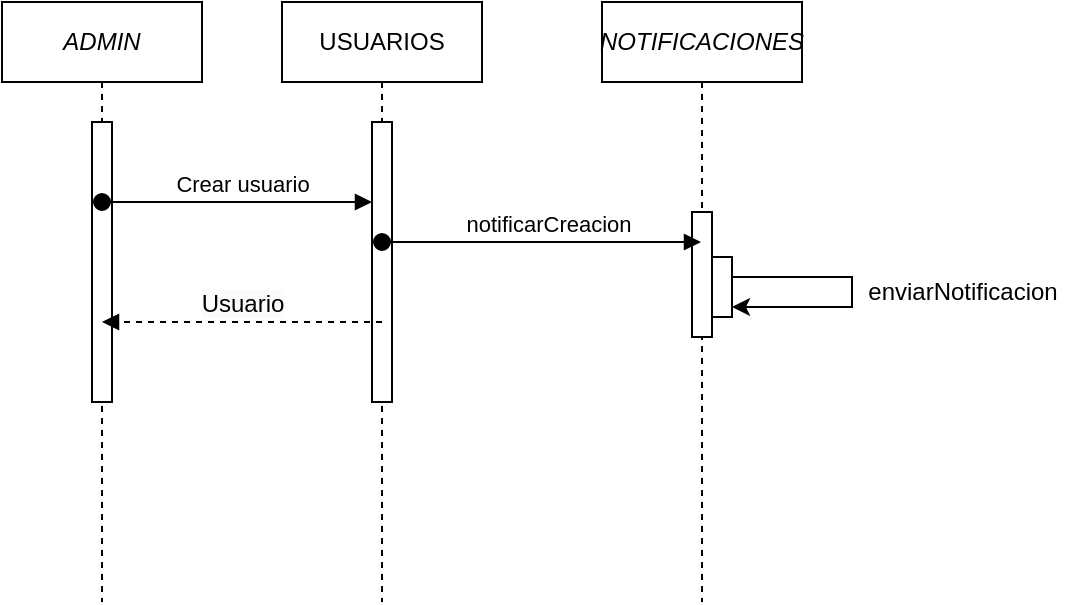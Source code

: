 <mxfile version="24.7.8" pages="2">
  <diagram name="DIGRAMA DE SECUENCIAS" id="On7p-KFjAMd6os99zSuo">
    <mxGraphModel dx="1707" dy="460" grid="1" gridSize="10" guides="1" tooltips="1" connect="1" arrows="1" fold="1" page="1" pageScale="1" pageWidth="827" pageHeight="1169" math="0" shadow="0">
      <root>
        <mxCell id="0" />
        <mxCell id="1" parent="0" />
        <mxCell id="4r1TjKnwnUNGWqe8pcic-1" value="&lt;span style=&quot;text-wrap: nowrap;&quot;&gt;USUARIOS&lt;/span&gt;" style="shape=umlLifeline;perimeter=lifelinePerimeter;whiteSpace=wrap;html=1;container=1;dropTarget=0;collapsible=0;recursiveResize=0;outlineConnect=0;portConstraint=eastwest;newEdgeStyle={&quot;curved&quot;:0,&quot;rounded&quot;:0};" parent="1" vertex="1">
          <mxGeometry x="110" y="20" width="100" height="300" as="geometry" />
        </mxCell>
        <mxCell id="4r1TjKnwnUNGWqe8pcic-2" value="" style="html=1;points=[[0,0,0,0,5],[0,1,0,0,-5],[1,0,0,0,5],[1,1,0,0,-5]];perimeter=orthogonalPerimeter;outlineConnect=0;targetShapes=umlLifeline;portConstraint=eastwest;newEdgeStyle={&quot;curved&quot;:0,&quot;rounded&quot;:0};" parent="4r1TjKnwnUNGWqe8pcic-1" vertex="1">
          <mxGeometry x="45" y="60" width="10" height="140" as="geometry" />
        </mxCell>
        <mxCell id="4r1TjKnwnUNGWqe8pcic-5" value="&lt;span style=&quot;font-style: italic; text-wrap: nowrap;&quot;&gt;NOTIFICACIONES&lt;/span&gt;" style="shape=umlLifeline;perimeter=lifelinePerimeter;whiteSpace=wrap;html=1;container=1;dropTarget=0;collapsible=0;recursiveResize=0;outlineConnect=0;portConstraint=eastwest;newEdgeStyle={&quot;curved&quot;:0,&quot;rounded&quot;:0};" parent="1" vertex="1">
          <mxGeometry x="270" y="20" width="100" height="300" as="geometry" />
        </mxCell>
        <mxCell id="4r1TjKnwnUNGWqe8pcic-6" value="" style="html=1;points=[[0,0,0,0,5],[0,1,0,0,-5],[1,0,0,0,5],[1,1,0,0,-5]];perimeter=orthogonalPerimeter;outlineConnect=0;targetShapes=umlLifeline;portConstraint=eastwest;newEdgeStyle={&quot;curved&quot;:0,&quot;rounded&quot;:0};" parent="4r1TjKnwnUNGWqe8pcic-5" vertex="1">
          <mxGeometry x="45" y="105" width="10" height="50" as="geometry" />
        </mxCell>
        <mxCell id="xQxV9aa0thiZfFhDXiF4-6" value="" style="html=1;points=[[0,0,0,0,5],[0,1,0,0,-5],[1,0,0,0,5],[1,1,0,0,-5]];perimeter=orthogonalPerimeter;outlineConnect=0;targetShapes=umlLifeline;portConstraint=eastwest;newEdgeStyle={&quot;curved&quot;:0,&quot;rounded&quot;:0};" vertex="1" parent="4r1TjKnwnUNGWqe8pcic-5">
          <mxGeometry x="45" y="105" width="10" height="62.5" as="geometry" />
        </mxCell>
        <mxCell id="xQxV9aa0thiZfFhDXiF4-7" value="" style="html=1;points=[[0,0,0,0,5],[0,1,0,0,-5],[1,0,0,0,5],[1,1,0,0,-5]];perimeter=orthogonalPerimeter;outlineConnect=0;targetShapes=umlLifeline;portConstraint=eastwest;newEdgeStyle={&quot;curved&quot;:0,&quot;rounded&quot;:0};" vertex="1" parent="4r1TjKnwnUNGWqe8pcic-5">
          <mxGeometry x="55" y="127.5" width="10" height="30" as="geometry" />
        </mxCell>
        <mxCell id="xQxV9aa0thiZfFhDXiF4-8" value="" style="edgeStyle=orthogonalEdgeStyle;rounded=0;orthogonalLoop=1;jettySize=auto;html=1;curved=0;entryX=1;entryY=1;entryDx=0;entryDy=-5;entryPerimeter=0;" edge="1" parent="4r1TjKnwnUNGWqe8pcic-5" target="xQxV9aa0thiZfFhDXiF4-7">
          <mxGeometry relative="1" as="geometry">
            <mxPoint x="65" y="137.5" as="sourcePoint" />
            <mxPoint x="145" y="137.5" as="targetPoint" />
            <Array as="points">
              <mxPoint x="125" y="137.5" />
              <mxPoint x="125" y="152.5" />
            </Array>
          </mxGeometry>
        </mxCell>
        <mxCell id="4r1TjKnwnUNGWqe8pcic-9" value="&lt;span style=&quot;font-style: italic; text-wrap: nowrap;&quot;&gt;ADMIN&lt;/span&gt;" style="shape=umlLifeline;perimeter=lifelinePerimeter;whiteSpace=wrap;html=1;container=1;dropTarget=0;collapsible=0;recursiveResize=0;outlineConnect=0;portConstraint=eastwest;newEdgeStyle={&quot;curved&quot;:0,&quot;rounded&quot;:0};" parent="1" vertex="1">
          <mxGeometry x="-30" y="20" width="100" height="300" as="geometry" />
        </mxCell>
        <mxCell id="4r1TjKnwnUNGWqe8pcic-10" value="" style="html=1;points=[[0,0,0,0,5],[0,1,0,0,-5],[1,0,0,0,5],[1,1,0,0,-5]];perimeter=orthogonalPerimeter;outlineConnect=0;targetShapes=umlLifeline;portConstraint=eastwest;newEdgeStyle={&quot;curved&quot;:0,&quot;rounded&quot;:0};" parent="4r1TjKnwnUNGWqe8pcic-9" vertex="1">
          <mxGeometry x="45" y="60" width="10" height="140" as="geometry" />
        </mxCell>
        <mxCell id="4r1TjKnwnUNGWqe8pcic-11" value="Crear usuario" style="html=1;verticalAlign=bottom;startArrow=oval;startFill=1;endArrow=block;startSize=8;curved=0;rounded=0;" parent="1" target="4r1TjKnwnUNGWqe8pcic-2" edge="1">
          <mxGeometry x="0.037" width="60" relative="1" as="geometry">
            <mxPoint x="20" y="120" as="sourcePoint" />
            <mxPoint x="140" y="120" as="targetPoint" />
            <mxPoint as="offset" />
          </mxGeometry>
        </mxCell>
        <mxCell id="xQxV9aa0thiZfFhDXiF4-1" value="&lt;span style=&quot;font-size: 12px; text-align: left; background-color: rgb(251, 251, 251);&quot;&gt;Usuario&lt;/span&gt;" style="html=1;verticalAlign=bottom;endArrow=block;curved=0;rounded=0;dashed=1;" edge="1" parent="1">
          <mxGeometry x="0.005" relative="1" as="geometry">
            <mxPoint x="160" y="180" as="sourcePoint" />
            <mxPoint x="20" y="180" as="targetPoint" />
            <mxPoint as="offset" />
          </mxGeometry>
        </mxCell>
        <mxCell id="xQxV9aa0thiZfFhDXiF4-5" value="notificarCreacion" style="html=1;verticalAlign=bottom;startArrow=oval;startFill=1;endArrow=block;startSize=8;curved=0;rounded=0;" edge="1" parent="1" target="4r1TjKnwnUNGWqe8pcic-5">
          <mxGeometry x="0.037" width="60" relative="1" as="geometry">
            <mxPoint x="160" y="140" as="sourcePoint" />
            <mxPoint x="295" y="140" as="targetPoint" />
            <mxPoint as="offset" />
          </mxGeometry>
        </mxCell>
        <mxCell id="xQxV9aa0thiZfFhDXiF4-9" value="enviarNotificacion" style="text;html=1;align=center;verticalAlign=middle;resizable=0;points=[];autosize=1;strokeColor=none;fillColor=none;" vertex="1" parent="1">
          <mxGeometry x="390" y="150" width="120" height="30" as="geometry" />
        </mxCell>
      </root>
    </mxGraphModel>
  </diagram>
  <diagram id="2HEXqUqmtZ--2Ej-Ksmd" name="DIAGRAMAS DE ACTIVIDADES">
    <mxGraphModel dx="607" dy="772" grid="1" gridSize="10" guides="1" tooltips="1" connect="1" arrows="1" fold="1" page="1" pageScale="1" pageWidth="827" pageHeight="1169" math="0" shadow="0">
      <root>
        <mxCell id="0" />
        <mxCell id="1" parent="0" />
        <mxCell id="oKcWqDr5QkF45wVMTvJz-1" value="Administrador de sistema" style="swimlane;horizontal=0;whiteSpace=wrap;html=1;" parent="1" vertex="1">
          <mxGeometry x="930" y="160" width="1330" height="160" as="geometry" />
        </mxCell>
        <mxCell id="oKcWqDr5QkF45wVMTvJz-2" value="" style="verticalLabelPosition=bottom;verticalAlign=top;html=1;shape=mxgraph.flowchart.on-page_reference;fillColor=#000000" parent="oKcWqDr5QkF45wVMTvJz-1" vertex="1">
          <mxGeometry x="50" y="50" width="40" height="40" as="geometry" />
        </mxCell>
        <mxCell id="oKcWqDr5QkF45wVMTvJz-3" value="Iniciar sesión en el sistema SSAP" style="rounded=1;whiteSpace=wrap;html=1;" parent="oKcWqDr5QkF45wVMTvJz-1" vertex="1">
          <mxGeometry x="140" y="40" width="120" height="60" as="geometry" />
        </mxCell>
        <mxCell id="oKcWqDr5QkF45wVMTvJz-4" value="" style="edgeStyle=orthogonalEdgeStyle;rounded=0;orthogonalLoop=1;jettySize=auto;html=1;" parent="oKcWqDr5QkF45wVMTvJz-1" source="oKcWqDr5QkF45wVMTvJz-2" target="oKcWqDr5QkF45wVMTvJz-3" edge="1">
          <mxGeometry relative="1" as="geometry" />
        </mxCell>
        <mxCell id="oKcWqDr5QkF45wVMTvJz-7" value="Ingresar datos solicitados" style="rounded=1;whiteSpace=wrap;html=1;" parent="oKcWqDr5QkF45wVMTvJz-1" vertex="1">
          <mxGeometry x="490" y="40" width="120" height="60" as="geometry" />
        </mxCell>
        <mxCell id="oKcWqDr5QkF45wVMTvJz-12" value="" style="edgeStyle=orthogonalEdgeStyle;rounded=0;orthogonalLoop=1;jettySize=auto;html=1;" parent="oKcWqDr5QkF45wVMTvJz-1" source="oKcWqDr5QkF45wVMTvJz-7" target="oKcWqDr5QkF45wVMTvJz-8" edge="1">
          <mxGeometry relative="1" as="geometry">
            <mxPoint x="680" y="70" as="targetPoint" />
          </mxGeometry>
        </mxCell>
        <mxCell id="oKcWqDr5QkF45wVMTvJz-15" value="" style="edgeStyle=orthogonalEdgeStyle;rounded=0;orthogonalLoop=1;jettySize=auto;html=1;" parent="oKcWqDr5QkF45wVMTvJz-1" source="oKcWqDr5QkF45wVMTvJz-8" target="oKcWqDr5QkF45wVMTvJz-14" edge="1">
          <mxGeometry relative="1" as="geometry" />
        </mxCell>
        <mxCell id="oKcWqDr5QkF45wVMTvJz-18" value="No" style="edgeLabel;html=1;align=center;verticalAlign=middle;resizable=0;points=[];" parent="oKcWqDr5QkF45wVMTvJz-15" vertex="1" connectable="0">
          <mxGeometry x="-0.214" y="2" relative="1" as="geometry">
            <mxPoint as="offset" />
          </mxGeometry>
        </mxCell>
        <mxCell id="oKcWqDr5QkF45wVMTvJz-17" value="" style="edgeStyle=orthogonalEdgeStyle;rounded=0;orthogonalLoop=1;jettySize=auto;html=1;" parent="oKcWqDr5QkF45wVMTvJz-1" source="oKcWqDr5QkF45wVMTvJz-8" target="oKcWqDr5QkF45wVMTvJz-16" edge="1">
          <mxGeometry relative="1" as="geometry" />
        </mxCell>
        <mxCell id="oKcWqDr5QkF45wVMTvJz-19" value="Si" style="edgeLabel;html=1;align=center;verticalAlign=middle;resizable=0;points=[];" parent="oKcWqDr5QkF45wVMTvJz-17" vertex="1" connectable="0">
          <mxGeometry x="-0.157" y="-2" relative="1" as="geometry">
            <mxPoint as="offset" />
          </mxGeometry>
        </mxCell>
        <mxCell id="oKcWqDr5QkF45wVMTvJz-8" value="¿ingreso contraseña inicial?" style="rhombus;whiteSpace=wrap;html=1;" parent="oKcWqDr5QkF45wVMTvJz-1" vertex="1">
          <mxGeometry x="670" y="25" width="100" height="90" as="geometry" />
        </mxCell>
        <mxCell id="oKcWqDr5QkF45wVMTvJz-14" value="Genera contraseña temporal" style="whiteSpace=wrap;html=1;" parent="oKcWqDr5QkF45wVMTvJz-1" vertex="1">
          <mxGeometry x="660" y="210" width="120" height="60" as="geometry" />
        </mxCell>
        <mxCell id="oKcWqDr5QkF45wVMTvJz-22" style="edgeStyle=orthogonalEdgeStyle;rounded=0;orthogonalLoop=1;jettySize=auto;html=1;entryX=0;entryY=0.5;entryDx=0;entryDy=0;" parent="oKcWqDr5QkF45wVMTvJz-1" source="oKcWqDr5QkF45wVMTvJz-16" target="oKcWqDr5QkF45wVMTvJz-20" edge="1">
          <mxGeometry relative="1" as="geometry" />
        </mxCell>
        <mxCell id="oKcWqDr5QkF45wVMTvJz-16" value="Asigna contraseña inicial" style="whiteSpace=wrap;html=1;" parent="oKcWqDr5QkF45wVMTvJz-1" vertex="1">
          <mxGeometry x="840" y="40" width="120" height="60" as="geometry" />
        </mxCell>
        <mxCell id="oKcWqDr5QkF45wVMTvJz-20" value="Revisar y confirmar usuario" style="whiteSpace=wrap;html=1;" parent="oKcWqDr5QkF45wVMTvJz-1" vertex="1">
          <mxGeometry x="1000" y="40" width="120" height="60" as="geometry" />
        </mxCell>
        <mxCell id="oKcWqDr5QkF45wVMTvJz-21" value="" style="edgeStyle=orthogonalEdgeStyle;rounded=0;orthogonalLoop=1;jettySize=auto;html=1;" parent="oKcWqDr5QkF45wVMTvJz-1" source="oKcWqDr5QkF45wVMTvJz-14" target="oKcWqDr5QkF45wVMTvJz-20" edge="1">
          <mxGeometry relative="1" as="geometry" />
        </mxCell>
        <mxCell id="oKcWqDr5QkF45wVMTvJz-6" value="Miembro del equipo" style="swimlane;horizontal=0;whiteSpace=wrap;html=1;startSize=23;" parent="1" vertex="1">
          <mxGeometry x="930" y="320" width="1330" height="160" as="geometry" />
        </mxCell>
        <mxCell id="oKcWqDr5QkF45wVMTvJz-9" value="" style="edgeStyle=orthogonalEdgeStyle;rounded=0;orthogonalLoop=1;jettySize=auto;html=1;entryX=0;entryY=0.5;entryDx=0;entryDy=0;" parent="1" source="oKcWqDr5QkF45wVMTvJz-10" target="oKcWqDr5QkF45wVMTvJz-7" edge="1">
          <mxGeometry relative="1" as="geometry">
            <mxPoint x="1441.0" y="230" as="targetPoint" />
          </mxGeometry>
        </mxCell>
        <mxCell id="oKcWqDr5QkF45wVMTvJz-10" value="Seleccionar la opcion &quot;Crear nuevo usuario&quot;" style="rounded=1;whiteSpace=wrap;html=1;" parent="1" vertex="1">
          <mxGeometry x="1241" y="200" width="120" height="60" as="geometry" />
        </mxCell>
        <mxCell id="oKcWqDr5QkF45wVMTvJz-11" value="" style="edgeStyle=orthogonalEdgeStyle;rounded=0;orthogonalLoop=1;jettySize=auto;html=1;" parent="1" source="oKcWqDr5QkF45wVMTvJz-3" target="oKcWqDr5QkF45wVMTvJz-10" edge="1">
          <mxGeometry relative="1" as="geometry" />
        </mxCell>
        <mxCell id="oKcWqDr5QkF45wVMTvJz-24" value="" style="edgeStyle=orthogonalEdgeStyle;rounded=0;orthogonalLoop=1;jettySize=auto;html=1;" parent="1" source="oKcWqDr5QkF45wVMTvJz-20" target="oKcWqDr5QkF45wVMTvJz-23" edge="1">
          <mxGeometry relative="1" as="geometry">
            <Array as="points">
              <mxPoint x="2110" y="240" />
            </Array>
          </mxGeometry>
        </mxCell>
        <mxCell id="khvwO8cPdbeW_409O5pb-1" value="Notificacion" style="swimlane;horizontal=0;whiteSpace=wrap;html=1;startSize=23;" vertex="1" parent="1">
          <mxGeometry x="930" y="480" width="1330" height="160" as="geometry" />
        </mxCell>
        <mxCell id="oKcWqDr5QkF45wVMTvJz-23" value="Notificar al usuario&amp;nbsp;" style="whiteSpace=wrap;html=1;" parent="khvwO8cPdbeW_409O5pb-1" vertex="1">
          <mxGeometry x="1120" y="50" width="120" height="60" as="geometry" />
        </mxCell>
        <mxCell id="oKcWqDr5QkF45wVMTvJz-25" value="" style="ellipse;html=1;shape=endState;fillColor=#000000;strokeColor=#ff0000;" parent="khvwO8cPdbeW_409O5pb-1" vertex="1">
          <mxGeometry x="1280" y="60" width="40" height="40" as="geometry" />
        </mxCell>
        <mxCell id="oKcWqDr5QkF45wVMTvJz-26" style="edgeStyle=orthogonalEdgeStyle;rounded=0;orthogonalLoop=1;jettySize=auto;html=1;" parent="khvwO8cPdbeW_409O5pb-1" source="oKcWqDr5QkF45wVMTvJz-23" target="oKcWqDr5QkF45wVMTvJz-25" edge="1">
          <mxGeometry relative="1" as="geometry" />
        </mxCell>
      </root>
    </mxGraphModel>
  </diagram>
</mxfile>
